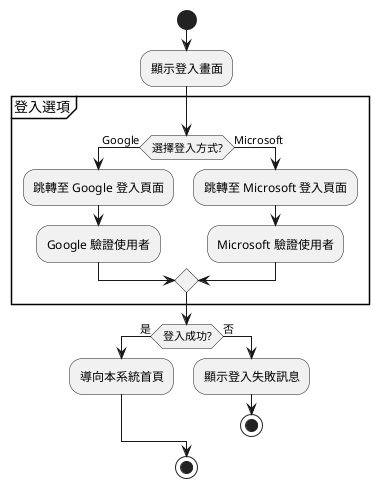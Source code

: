 @startuml user_login_flow

start

:顯示登入畫面;

partition "登入選項" {
  if (選擇登入方式?) then (Google)
    :跳轉至 Google 登入頁面;
    :Google 驗證使用者;
  else (Microsoft)
    :跳轉至 Microsoft 登入頁面;
    :Microsoft 驗證使用者;
  endif
}

if (登入成功?) then (是)
  :導向本系統首頁;
else (否)
  :顯示登入失敗訊息;
  stop
endif

stop
@enduml
